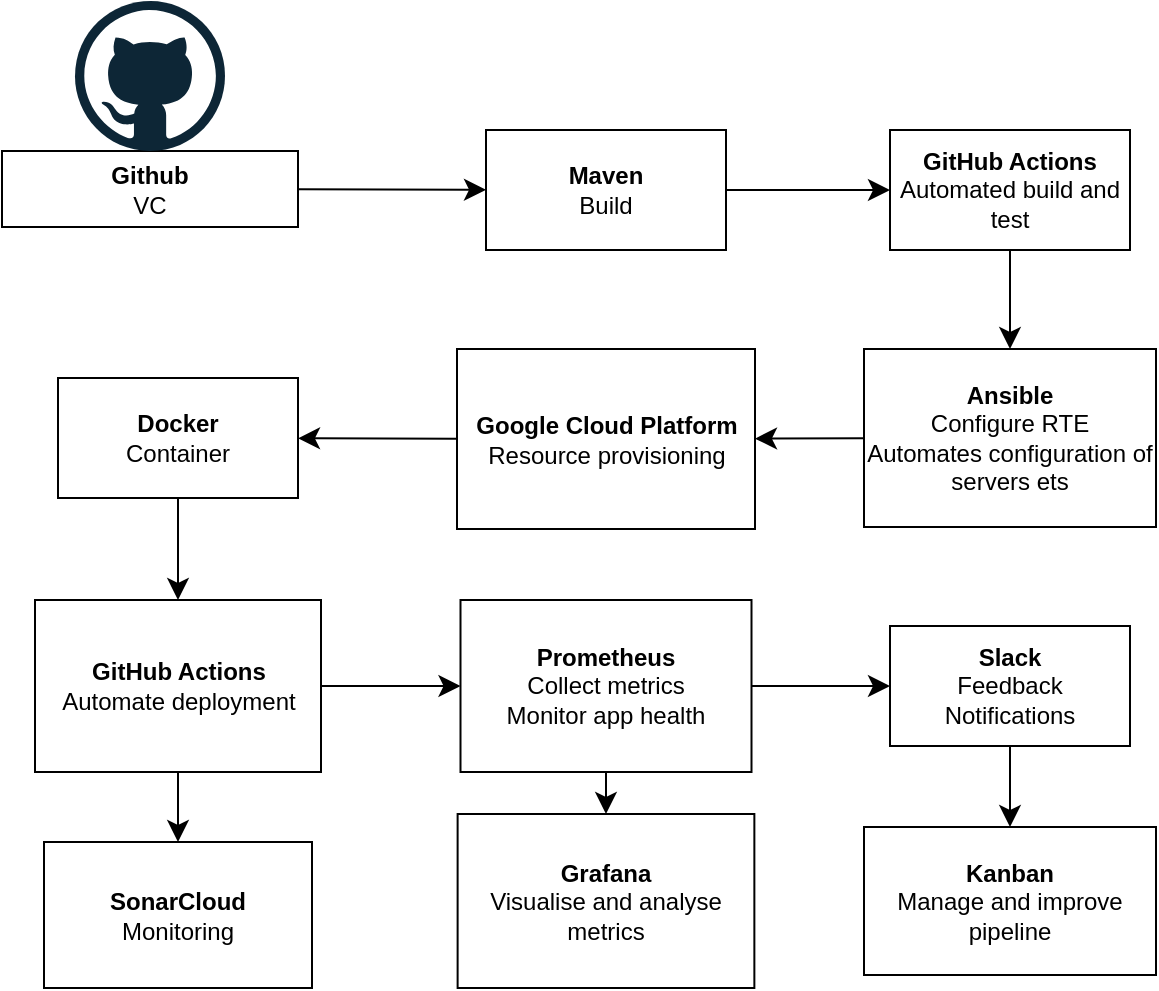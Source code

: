 <mxfile version="24.0.1" type="device">
  <diagram name="Page-1" id="af4GVYSNxQJy1SBkmtvf">
    <mxGraphModel dx="1690" dy="972" grid="0" gridSize="10" guides="1" tooltips="1" connect="1" arrows="1" fold="1" page="0" pageScale="1" pageWidth="827" pageHeight="1169" math="0" shadow="0">
      <root>
        <mxCell id="0" />
        <mxCell id="1" parent="0" />
        <mxCell id="GdZUp0uO78zyMNqlWGA2-12" value="" style="edgeStyle=none;curved=1;rounded=0;orthogonalLoop=1;jettySize=auto;html=1;fontSize=12;startSize=8;endSize=8;" parent="1" source="GdZUp0uO78zyMNqlWGA2-1" target="GdZUp0uO78zyMNqlWGA2-2" edge="1">
          <mxGeometry relative="1" as="geometry" />
        </mxCell>
        <mxCell id="GdZUp0uO78zyMNqlWGA2-1" value="&lt;b&gt;Github&lt;/b&gt;&lt;div&gt;VC&lt;/div&gt;" style="rounded=0;whiteSpace=wrap;html=1;" parent="1" vertex="1">
          <mxGeometry x="-130" y="-14.5" width="148" height="38" as="geometry" />
        </mxCell>
        <mxCell id="GdZUp0uO78zyMNqlWGA2-13" value="" style="edgeStyle=none;curved=1;rounded=0;orthogonalLoop=1;jettySize=auto;html=1;fontSize=12;startSize=8;endSize=8;" parent="1" source="GdZUp0uO78zyMNqlWGA2-2" target="GdZUp0uO78zyMNqlWGA2-3" edge="1">
          <mxGeometry relative="1" as="geometry" />
        </mxCell>
        <mxCell id="GdZUp0uO78zyMNqlWGA2-2" value="&lt;b&gt;Maven&lt;/b&gt;&lt;div&gt;Build&lt;/div&gt;" style="rounded=0;whiteSpace=wrap;html=1;" parent="1" vertex="1">
          <mxGeometry x="112" y="-25" width="120" height="60" as="geometry" />
        </mxCell>
        <mxCell id="GdZUp0uO78zyMNqlWGA2-14" value="" style="edgeStyle=none;curved=1;rounded=0;orthogonalLoop=1;jettySize=auto;html=1;fontSize=12;startSize=8;endSize=8;" parent="1" source="GdZUp0uO78zyMNqlWGA2-3" target="GdZUp0uO78zyMNqlWGA2-6" edge="1">
          <mxGeometry relative="1" as="geometry" />
        </mxCell>
        <mxCell id="GdZUp0uO78zyMNqlWGA2-3" value="&lt;b&gt;GitHub Actions&lt;/b&gt;&lt;div&gt;Automated build and test&lt;/div&gt;" style="rounded=0;whiteSpace=wrap;html=1;" parent="1" vertex="1">
          <mxGeometry x="314" y="-25" width="120" height="60" as="geometry" />
        </mxCell>
        <mxCell id="GdZUp0uO78zyMNqlWGA2-17" value="" style="edgeStyle=none;curved=1;rounded=0;orthogonalLoop=1;jettySize=auto;html=1;fontSize=12;startSize=8;endSize=8;" parent="1" source="GdZUp0uO78zyMNqlWGA2-4" target="GdZUp0uO78zyMNqlWGA2-7" edge="1">
          <mxGeometry relative="1" as="geometry" />
        </mxCell>
        <mxCell id="GdZUp0uO78zyMNqlWGA2-4" value="&lt;b&gt;Docker&lt;/b&gt;&lt;div&gt;Container&lt;/div&gt;" style="rounded=0;whiteSpace=wrap;html=1;" parent="1" vertex="1">
          <mxGeometry x="-102" y="99" width="120" height="60" as="geometry" />
        </mxCell>
        <mxCell id="GdZUp0uO78zyMNqlWGA2-16" value="" style="edgeStyle=none;curved=1;rounded=0;orthogonalLoop=1;jettySize=auto;html=1;fontSize=12;startSize=8;endSize=8;" parent="1" source="GdZUp0uO78zyMNqlWGA2-5" target="GdZUp0uO78zyMNqlWGA2-4" edge="1">
          <mxGeometry relative="1" as="geometry" />
        </mxCell>
        <mxCell id="GdZUp0uO78zyMNqlWGA2-5" value="&lt;b&gt;Google Cloud Platform&lt;/b&gt;&lt;div&gt;Resource provisioning&lt;/div&gt;" style="rounded=0;whiteSpace=wrap;html=1;" parent="1" vertex="1">
          <mxGeometry x="97.5" y="84.5" width="149" height="90" as="geometry" />
        </mxCell>
        <mxCell id="GdZUp0uO78zyMNqlWGA2-15" value="" style="edgeStyle=none;curved=1;rounded=0;orthogonalLoop=1;jettySize=auto;html=1;fontSize=12;startSize=8;endSize=8;" parent="1" source="GdZUp0uO78zyMNqlWGA2-6" target="GdZUp0uO78zyMNqlWGA2-5" edge="1">
          <mxGeometry relative="1" as="geometry" />
        </mxCell>
        <mxCell id="GdZUp0uO78zyMNqlWGA2-6" value="&lt;b&gt;Ansible&lt;/b&gt;&lt;div&gt;Configure RTE&lt;/div&gt;&lt;div&gt;Automates configuration of servers ets&lt;/div&gt;" style="rounded=0;whiteSpace=wrap;html=1;" parent="1" vertex="1">
          <mxGeometry x="301" y="84.5" width="146" height="89" as="geometry" />
        </mxCell>
        <mxCell id="GdZUp0uO78zyMNqlWGA2-18" value="" style="edgeStyle=none;curved=1;rounded=0;orthogonalLoop=1;jettySize=auto;html=1;fontSize=12;startSize=8;endSize=8;" parent="1" source="GdZUp0uO78zyMNqlWGA2-7" target="GdZUp0uO78zyMNqlWGA2-8" edge="1">
          <mxGeometry relative="1" as="geometry" />
        </mxCell>
        <mxCell id="IwQCjJib73bQLL7nlJLD-2" value="" style="edgeStyle=none;curved=1;rounded=0;orthogonalLoop=1;jettySize=auto;html=1;fontSize=12;startSize=8;endSize=8;" edge="1" parent="1" source="GdZUp0uO78zyMNqlWGA2-7" target="IwQCjJib73bQLL7nlJLD-1">
          <mxGeometry relative="1" as="geometry" />
        </mxCell>
        <mxCell id="GdZUp0uO78zyMNqlWGA2-7" value="&lt;b&gt;GitHub Actions&lt;/b&gt;&lt;br&gt;&lt;div&gt;Automate deployment&lt;/div&gt;" style="rounded=0;whiteSpace=wrap;html=1;" parent="1" vertex="1">
          <mxGeometry x="-113.5" y="210" width="143" height="86" as="geometry" />
        </mxCell>
        <mxCell id="GdZUp0uO78zyMNqlWGA2-19" value="" style="edgeStyle=none;curved=1;rounded=0;orthogonalLoop=1;jettySize=auto;html=1;fontSize=12;startSize=8;endSize=8;" parent="1" source="GdZUp0uO78zyMNqlWGA2-8" target="GdZUp0uO78zyMNqlWGA2-9" edge="1">
          <mxGeometry relative="1" as="geometry" />
        </mxCell>
        <mxCell id="GdZUp0uO78zyMNqlWGA2-28" value="" style="edgeStyle=none;curved=1;rounded=0;orthogonalLoop=1;jettySize=auto;html=1;fontSize=12;startSize=8;endSize=8;" parent="1" source="GdZUp0uO78zyMNqlWGA2-8" target="GdZUp0uO78zyMNqlWGA2-22" edge="1">
          <mxGeometry relative="1" as="geometry" />
        </mxCell>
        <mxCell id="GdZUp0uO78zyMNqlWGA2-8" value="&lt;b&gt;Prometheus&lt;/b&gt;&lt;div&gt;Collect metrics&lt;/div&gt;&lt;div&gt;Monitor app health&lt;/div&gt;" style="rounded=0;whiteSpace=wrap;html=1;" parent="1" vertex="1">
          <mxGeometry x="99.25" y="210" width="145.5" height="86" as="geometry" />
        </mxCell>
        <mxCell id="GdZUp0uO78zyMNqlWGA2-20" value="" style="edgeStyle=none;curved=1;rounded=0;orthogonalLoop=1;jettySize=auto;html=1;fontSize=12;startSize=8;endSize=8;" parent="1" source="GdZUp0uO78zyMNqlWGA2-9" target="GdZUp0uO78zyMNqlWGA2-10" edge="1">
          <mxGeometry relative="1" as="geometry" />
        </mxCell>
        <mxCell id="GdZUp0uO78zyMNqlWGA2-9" value="&lt;b&gt;Slack&lt;/b&gt;&lt;div&gt;Feedback&lt;/div&gt;&lt;div&gt;Notifications&lt;/div&gt;" style="rounded=0;whiteSpace=wrap;html=1;" parent="1" vertex="1">
          <mxGeometry x="314" y="223" width="120" height="60" as="geometry" />
        </mxCell>
        <mxCell id="GdZUp0uO78zyMNqlWGA2-10" value="Kanban&lt;div&gt;&lt;span style=&quot;font-weight: normal;&quot;&gt;Manage and improve pipeline&lt;/span&gt;&lt;/div&gt;" style="rounded=0;whiteSpace=wrap;html=1;fontStyle=1" parent="1" vertex="1">
          <mxGeometry x="301" y="323.5" width="146" height="74" as="geometry" />
        </mxCell>
        <mxCell id="GdZUp0uO78zyMNqlWGA2-22" value="&lt;b&gt;Grafana&lt;/b&gt;&lt;div&gt;Visualise and analyse metrics&lt;/div&gt;" style="rounded=0;whiteSpace=wrap;html=1;" parent="1" vertex="1">
          <mxGeometry x="97.81" y="317" width="148.37" height="87" as="geometry" />
        </mxCell>
        <mxCell id="GdZUp0uO78zyMNqlWGA2-25" style="edgeStyle=none;curved=1;rounded=0;orthogonalLoop=1;jettySize=auto;html=1;exitX=0;exitY=0.25;exitDx=0;exitDy=0;fontSize=12;startSize=8;endSize=8;" parent="1" source="GdZUp0uO78zyMNqlWGA2-22" target="GdZUp0uO78zyMNqlWGA2-22" edge="1">
          <mxGeometry relative="1" as="geometry" />
        </mxCell>
        <mxCell id="hzx5OJfuM0Wc4K_ixEkW-3" value="" style="dashed=0;outlineConnect=0;html=1;align=center;labelPosition=center;verticalLabelPosition=bottom;verticalAlign=top;shape=mxgraph.weblogos.github" parent="1" vertex="1">
          <mxGeometry x="-93.5" y="-89.5" width="75" height="75" as="geometry" />
        </mxCell>
        <mxCell id="IwQCjJib73bQLL7nlJLD-1" value="&lt;b&gt;SonarCloud&lt;/b&gt;&lt;div&gt;Monitoring&lt;/div&gt;" style="whiteSpace=wrap;html=1;rounded=0;" vertex="1" parent="1">
          <mxGeometry x="-109" y="331" width="134" height="73" as="geometry" />
        </mxCell>
      </root>
    </mxGraphModel>
  </diagram>
</mxfile>
